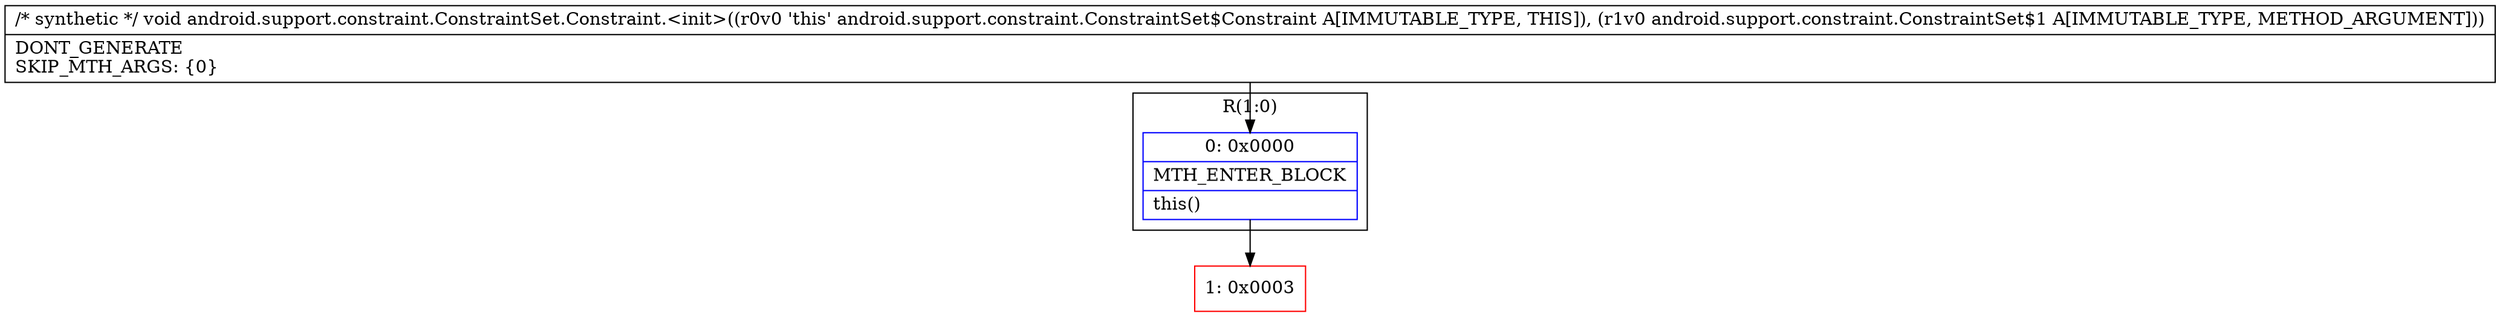 digraph "CFG forandroid.support.constraint.ConstraintSet.Constraint.\<init\>(Landroid\/support\/constraint\/ConstraintSet$1;)V" {
subgraph cluster_Region_207565858 {
label = "R(1:0)";
node [shape=record,color=blue];
Node_0 [shape=record,label="{0\:\ 0x0000|MTH_ENTER_BLOCK\l|this()\l}"];
}
Node_1 [shape=record,color=red,label="{1\:\ 0x0003}"];
MethodNode[shape=record,label="{\/* synthetic *\/ void android.support.constraint.ConstraintSet.Constraint.\<init\>((r0v0 'this' android.support.constraint.ConstraintSet$Constraint A[IMMUTABLE_TYPE, THIS]), (r1v0 android.support.constraint.ConstraintSet$1 A[IMMUTABLE_TYPE, METHOD_ARGUMENT]))  | DONT_GENERATE\lSKIP_MTH_ARGS: \{0\}\l}"];
MethodNode -> Node_0;
Node_0 -> Node_1;
}

